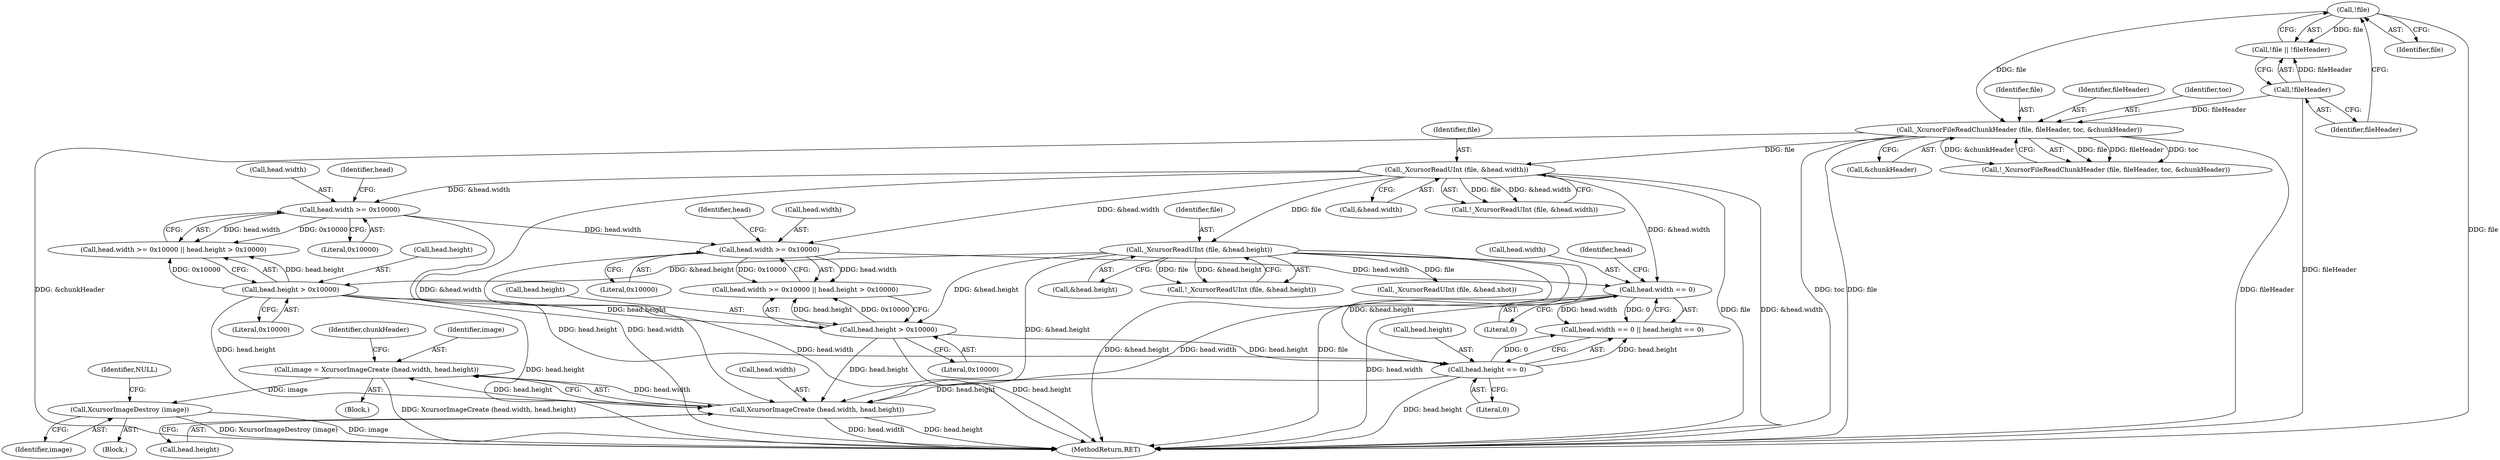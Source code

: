 digraph "0_xcursor_4794b5dd34688158fb51a2943032569d3780c4b8@pointer" {
"1001163" [label="(Call,XcursorImageDestroy (image))"];
"1001131" [label="(Call,image = XcursorImageCreate (head.width, head.height))"];
"1001133" [label="(Call,XcursorImageCreate (head.width, head.height))"];
"1001017" [label="(Call,_XcursorReadUInt (file, &head.width))"];
"1001007" [label="(Call,_XcursorFileReadChunkHeader (file, fileHeader, toc, &chunkHeader))"];
"1000999" [label="(Call,!file)"];
"1001001" [label="(Call,!fileHeader)"];
"1001105" [label="(Call,head.width == 0)"];
"1001091" [label="(Call,head.width >= 0x10000)"];
"1001067" [label="(Call,head.width >= 0x10000)"];
"1001096" [label="(Call,head.height > 0x10000)"];
"1001072" [label="(Call,head.height > 0x10000)"];
"1001027" [label="(Call,_XcursorReadUInt (file, &head.height))"];
"1001110" [label="(Call,head.height == 0)"];
"1001008" [label="(Identifier,file)"];
"1001095" [label="(Literal,0x10000)"];
"1001068" [label="(Call,head.width)"];
"1001073" [label="(Call,head.height)"];
"1001076" [label="(Literal,0x10000)"];
"1001097" [label="(Call,head.height)"];
"1001114" [label="(Literal,0)"];
"1001029" [label="(Call,&head.height)"];
"1001027" [label="(Call,_XcursorReadUInt (file, &head.height))"];
"1001007" [label="(Call,_XcursorFileReadChunkHeader (file, fileHeader, toc, &chunkHeader))"];
"1001091" [label="(Call,head.width >= 0x10000)"];
"1001017" [label="(Call,_XcursorReadUInt (file, &head.width))"];
"1001105" [label="(Call,head.width == 0)"];
"1001106" [label="(Call,head.width)"];
"1001011" [label="(Call,&chunkHeader)"];
"1001163" [label="(Call,XcursorImageDestroy (image))"];
"1001026" [label="(Call,!_XcursorReadUInt (file, &head.height))"];
"1001098" [label="(Identifier,head)"];
"1001143" [label="(Identifier,chunkHeader)"];
"1001131" [label="(Call,image = XcursorImageCreate (head.width, head.height))"];
"1001137" [label="(Call,head.height)"];
"1001019" [label="(Call,&head.width)"];
"1001092" [label="(Call,head.width)"];
"1001067" [label="(Call,head.width >= 0x10000)"];
"1001016" [label="(Call,!_XcursorReadUInt (file, &head.width))"];
"1001009" [label="(Identifier,fileHeader)"];
"1001002" [label="(Identifier,fileHeader)"];
"1001090" [label="(Call,head.width >= 0x10000 || head.height > 0x10000)"];
"1001072" [label="(Call,head.height > 0x10000)"];
"1001037" [label="(Call,_XcursorReadUInt (file, &head.xhot))"];
"1000991" [label="(Block,)"];
"1001096" [label="(Call,head.height > 0x10000)"];
"1001018" [label="(Identifier,file)"];
"1001133" [label="(Call,XcursorImageCreate (head.width, head.height))"];
"1001010" [label="(Identifier,toc)"];
"1001166" [label="(Identifier,NULL)"];
"1001071" [label="(Literal,0x10000)"];
"1001162" [label="(Block,)"];
"1001006" [label="(Call,!_XcursorFileReadChunkHeader (file, fileHeader, toc, &chunkHeader))"];
"1001112" [label="(Identifier,head)"];
"1001111" [label="(Call,head.height)"];
"1001164" [label="(Identifier,image)"];
"1001134" [label="(Call,head.width)"];
"1001000" [label="(Identifier,file)"];
"1001074" [label="(Identifier,head)"];
"1001100" [label="(Literal,0x10000)"];
"1001001" [label="(Call,!fileHeader)"];
"1001132" [label="(Identifier,image)"];
"1001110" [label="(Call,head.height == 0)"];
"1001104" [label="(Call,head.width == 0 || head.height == 0)"];
"1001109" [label="(Literal,0)"];
"1001066" [label="(Call,head.width >= 0x10000 || head.height > 0x10000)"];
"1001028" [label="(Identifier,file)"];
"1000998" [label="(Call,!file || !fileHeader)"];
"1001171" [label="(MethodReturn,RET)"];
"1000999" [label="(Call,!file)"];
"1001163" -> "1001162"  [label="AST: "];
"1001163" -> "1001164"  [label="CFG: "];
"1001164" -> "1001163"  [label="AST: "];
"1001166" -> "1001163"  [label="CFG: "];
"1001163" -> "1001171"  [label="DDG: XcursorImageDestroy (image)"];
"1001163" -> "1001171"  [label="DDG: image"];
"1001131" -> "1001163"  [label="DDG: image"];
"1001131" -> "1000991"  [label="AST: "];
"1001131" -> "1001133"  [label="CFG: "];
"1001132" -> "1001131"  [label="AST: "];
"1001133" -> "1001131"  [label="AST: "];
"1001143" -> "1001131"  [label="CFG: "];
"1001131" -> "1001171"  [label="DDG: XcursorImageCreate (head.width, head.height)"];
"1001133" -> "1001131"  [label="DDG: head.width"];
"1001133" -> "1001131"  [label="DDG: head.height"];
"1001133" -> "1001137"  [label="CFG: "];
"1001134" -> "1001133"  [label="AST: "];
"1001137" -> "1001133"  [label="AST: "];
"1001133" -> "1001171"  [label="DDG: head.width"];
"1001133" -> "1001171"  [label="DDG: head.height"];
"1001017" -> "1001133"  [label="DDG: &head.width"];
"1001105" -> "1001133"  [label="DDG: head.width"];
"1001096" -> "1001133"  [label="DDG: head.height"];
"1001072" -> "1001133"  [label="DDG: head.height"];
"1001110" -> "1001133"  [label="DDG: head.height"];
"1001027" -> "1001133"  [label="DDG: &head.height"];
"1001017" -> "1001016"  [label="AST: "];
"1001017" -> "1001019"  [label="CFG: "];
"1001018" -> "1001017"  [label="AST: "];
"1001019" -> "1001017"  [label="AST: "];
"1001016" -> "1001017"  [label="CFG: "];
"1001017" -> "1001171"  [label="DDG: file"];
"1001017" -> "1001171"  [label="DDG: &head.width"];
"1001017" -> "1001016"  [label="DDG: file"];
"1001017" -> "1001016"  [label="DDG: &head.width"];
"1001007" -> "1001017"  [label="DDG: file"];
"1001017" -> "1001027"  [label="DDG: file"];
"1001017" -> "1001067"  [label="DDG: &head.width"];
"1001017" -> "1001091"  [label="DDG: &head.width"];
"1001017" -> "1001105"  [label="DDG: &head.width"];
"1001007" -> "1001006"  [label="AST: "];
"1001007" -> "1001011"  [label="CFG: "];
"1001008" -> "1001007"  [label="AST: "];
"1001009" -> "1001007"  [label="AST: "];
"1001010" -> "1001007"  [label="AST: "];
"1001011" -> "1001007"  [label="AST: "];
"1001006" -> "1001007"  [label="CFG: "];
"1001007" -> "1001171"  [label="DDG: file"];
"1001007" -> "1001171"  [label="DDG: fileHeader"];
"1001007" -> "1001171"  [label="DDG: &chunkHeader"];
"1001007" -> "1001171"  [label="DDG: toc"];
"1001007" -> "1001006"  [label="DDG: file"];
"1001007" -> "1001006"  [label="DDG: fileHeader"];
"1001007" -> "1001006"  [label="DDG: toc"];
"1001007" -> "1001006"  [label="DDG: &chunkHeader"];
"1000999" -> "1001007"  [label="DDG: file"];
"1001001" -> "1001007"  [label="DDG: fileHeader"];
"1000999" -> "1000998"  [label="AST: "];
"1000999" -> "1001000"  [label="CFG: "];
"1001000" -> "1000999"  [label="AST: "];
"1001002" -> "1000999"  [label="CFG: "];
"1000998" -> "1000999"  [label="CFG: "];
"1000999" -> "1001171"  [label="DDG: file"];
"1000999" -> "1000998"  [label="DDG: file"];
"1001001" -> "1000998"  [label="AST: "];
"1001001" -> "1001002"  [label="CFG: "];
"1001002" -> "1001001"  [label="AST: "];
"1000998" -> "1001001"  [label="CFG: "];
"1001001" -> "1001171"  [label="DDG: fileHeader"];
"1001001" -> "1000998"  [label="DDG: fileHeader"];
"1001105" -> "1001104"  [label="AST: "];
"1001105" -> "1001109"  [label="CFG: "];
"1001106" -> "1001105"  [label="AST: "];
"1001109" -> "1001105"  [label="AST: "];
"1001112" -> "1001105"  [label="CFG: "];
"1001104" -> "1001105"  [label="CFG: "];
"1001105" -> "1001171"  [label="DDG: head.width"];
"1001105" -> "1001104"  [label="DDG: head.width"];
"1001105" -> "1001104"  [label="DDG: 0"];
"1001091" -> "1001105"  [label="DDG: head.width"];
"1001091" -> "1001090"  [label="AST: "];
"1001091" -> "1001095"  [label="CFG: "];
"1001092" -> "1001091"  [label="AST: "];
"1001095" -> "1001091"  [label="AST: "];
"1001098" -> "1001091"  [label="CFG: "];
"1001090" -> "1001091"  [label="CFG: "];
"1001091" -> "1001171"  [label="DDG: head.width"];
"1001091" -> "1001090"  [label="DDG: head.width"];
"1001091" -> "1001090"  [label="DDG: 0x10000"];
"1001067" -> "1001091"  [label="DDG: head.width"];
"1001067" -> "1001066"  [label="AST: "];
"1001067" -> "1001071"  [label="CFG: "];
"1001068" -> "1001067"  [label="AST: "];
"1001071" -> "1001067"  [label="AST: "];
"1001074" -> "1001067"  [label="CFG: "];
"1001066" -> "1001067"  [label="CFG: "];
"1001067" -> "1001171"  [label="DDG: head.width"];
"1001067" -> "1001066"  [label="DDG: head.width"];
"1001067" -> "1001066"  [label="DDG: 0x10000"];
"1001096" -> "1001090"  [label="AST: "];
"1001096" -> "1001100"  [label="CFG: "];
"1001097" -> "1001096"  [label="AST: "];
"1001100" -> "1001096"  [label="AST: "];
"1001090" -> "1001096"  [label="CFG: "];
"1001096" -> "1001171"  [label="DDG: head.height"];
"1001096" -> "1001090"  [label="DDG: head.height"];
"1001096" -> "1001090"  [label="DDG: 0x10000"];
"1001072" -> "1001096"  [label="DDG: head.height"];
"1001027" -> "1001096"  [label="DDG: &head.height"];
"1001096" -> "1001110"  [label="DDG: head.height"];
"1001072" -> "1001066"  [label="AST: "];
"1001072" -> "1001076"  [label="CFG: "];
"1001073" -> "1001072"  [label="AST: "];
"1001076" -> "1001072"  [label="AST: "];
"1001066" -> "1001072"  [label="CFG: "];
"1001072" -> "1001171"  [label="DDG: head.height"];
"1001072" -> "1001066"  [label="DDG: head.height"];
"1001072" -> "1001066"  [label="DDG: 0x10000"];
"1001027" -> "1001072"  [label="DDG: &head.height"];
"1001072" -> "1001110"  [label="DDG: head.height"];
"1001027" -> "1001026"  [label="AST: "];
"1001027" -> "1001029"  [label="CFG: "];
"1001028" -> "1001027"  [label="AST: "];
"1001029" -> "1001027"  [label="AST: "];
"1001026" -> "1001027"  [label="CFG: "];
"1001027" -> "1001171"  [label="DDG: file"];
"1001027" -> "1001171"  [label="DDG: &head.height"];
"1001027" -> "1001026"  [label="DDG: file"];
"1001027" -> "1001026"  [label="DDG: &head.height"];
"1001027" -> "1001037"  [label="DDG: file"];
"1001027" -> "1001110"  [label="DDG: &head.height"];
"1001110" -> "1001104"  [label="AST: "];
"1001110" -> "1001114"  [label="CFG: "];
"1001111" -> "1001110"  [label="AST: "];
"1001114" -> "1001110"  [label="AST: "];
"1001104" -> "1001110"  [label="CFG: "];
"1001110" -> "1001171"  [label="DDG: head.height"];
"1001110" -> "1001104"  [label="DDG: head.height"];
"1001110" -> "1001104"  [label="DDG: 0"];
}
